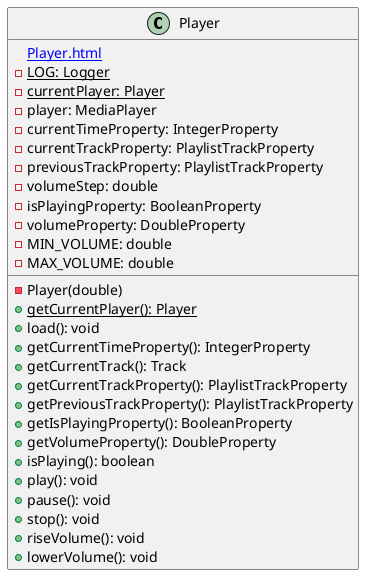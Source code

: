 @startuml

    class Player {
        [[Player.html]]
        {static} -LOG: Logger
        {static} -currentPlayer: Player
        -player: MediaPlayer
        -currentTimeProperty: IntegerProperty
        -currentTrackProperty: PlaylistTrackProperty
        -previousTrackProperty: PlaylistTrackProperty
        -volumeStep: double
        -isPlayingProperty: BooleanProperty
        -volumeProperty: DoubleProperty
        -MIN_VOLUME: double
        -MAX_VOLUME: double
        -Player(double)
        {static} +getCurrentPlayer(): Player
        +load(): void
        +getCurrentTimeProperty(): IntegerProperty
        +getCurrentTrack(): Track
        +getCurrentTrackProperty(): PlaylistTrackProperty
        +getPreviousTrackProperty(): PlaylistTrackProperty
        +getIsPlayingProperty(): BooleanProperty
        +getVolumeProperty(): DoubleProperty
        +isPlaying(): boolean
        +play(): void
        +pause(): void
        +stop(): void
        +riseVolume(): void
        +lowerVolume(): void
    }

@enduml
